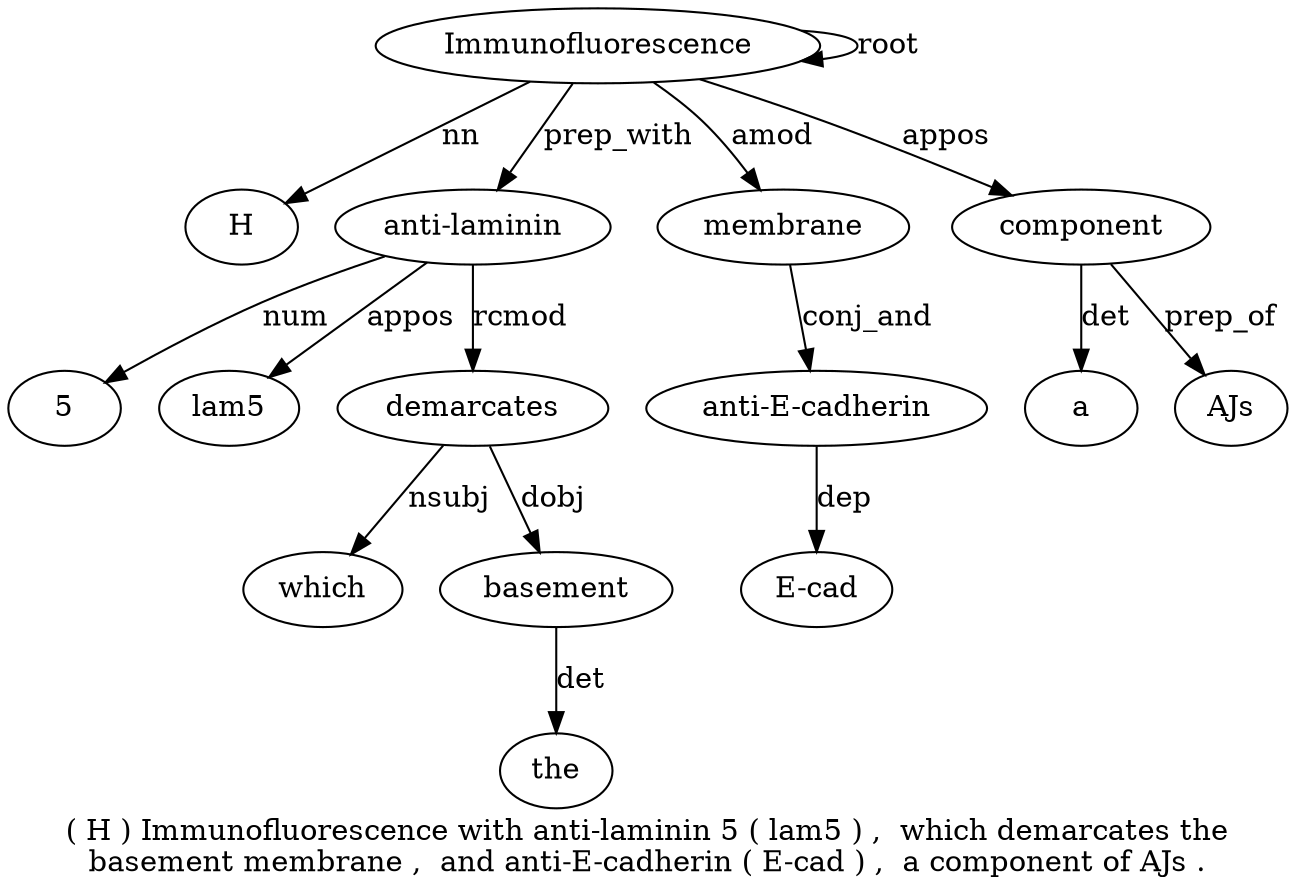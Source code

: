 digraph "( H ) Immunofluorescence with anti-laminin 5 ( lam5 ) ,  which demarcates the basement membrane ,  and anti-E-cadherin ( E-cad ) ,  a component of AJs ." {
label="( H ) Immunofluorescence with anti-laminin 5 ( lam5 ) ,  which demarcates the
basement membrane ,  and anti-E-cadherin ( E-cad ) ,  a component of AJs .";
Immunofluorescence4 [style=filled, fillcolor=white, label=Immunofluorescence];
H2 [style=filled, fillcolor=white, label=H];
Immunofluorescence4 -> H2  [label=nn];
Immunofluorescence4 -> Immunofluorescence4  [label=root];
"anti-laminin6" [style=filled, fillcolor=white, label="anti-laminin"];
Immunofluorescence4 -> "anti-laminin6"  [label=prep_with];
57 [style=filled, fillcolor=white, label=5];
"anti-laminin6" -> 57  [label=num];
lam59 [style=filled, fillcolor=white, label=lam5];
"anti-laminin6" -> lam59  [label=appos];
demarcates13 [style=filled, fillcolor=white, label=demarcates];
which12 [style=filled, fillcolor=white, label=which];
demarcates13 -> which12  [label=nsubj];
"anti-laminin6" -> demarcates13  [label=rcmod];
basement15 [style=filled, fillcolor=white, label=basement];
the14 [style=filled, fillcolor=white, label=the];
basement15 -> the14  [label=det];
demarcates13 -> basement15  [label=dobj];
membrane16 [style=filled, fillcolor=white, label=membrane];
Immunofluorescence4 -> membrane16  [label=amod];
"anti-E-cadherin19" [style=filled, fillcolor=white, label="anti-E-cadherin"];
membrane16 -> "anti-E-cadherin19"  [label=conj_and];
"E-cad21" [style=filled, fillcolor=white, label="E-cad"];
"anti-E-cadherin19" -> "E-cad21"  [label=dep];
component25 [style=filled, fillcolor=white, label=component];
a24 [style=filled, fillcolor=white, label=a];
component25 -> a24  [label=det];
Immunofluorescence4 -> component25  [label=appos];
AJs27 [style=filled, fillcolor=white, label=AJs];
component25 -> AJs27  [label=prep_of];
}
